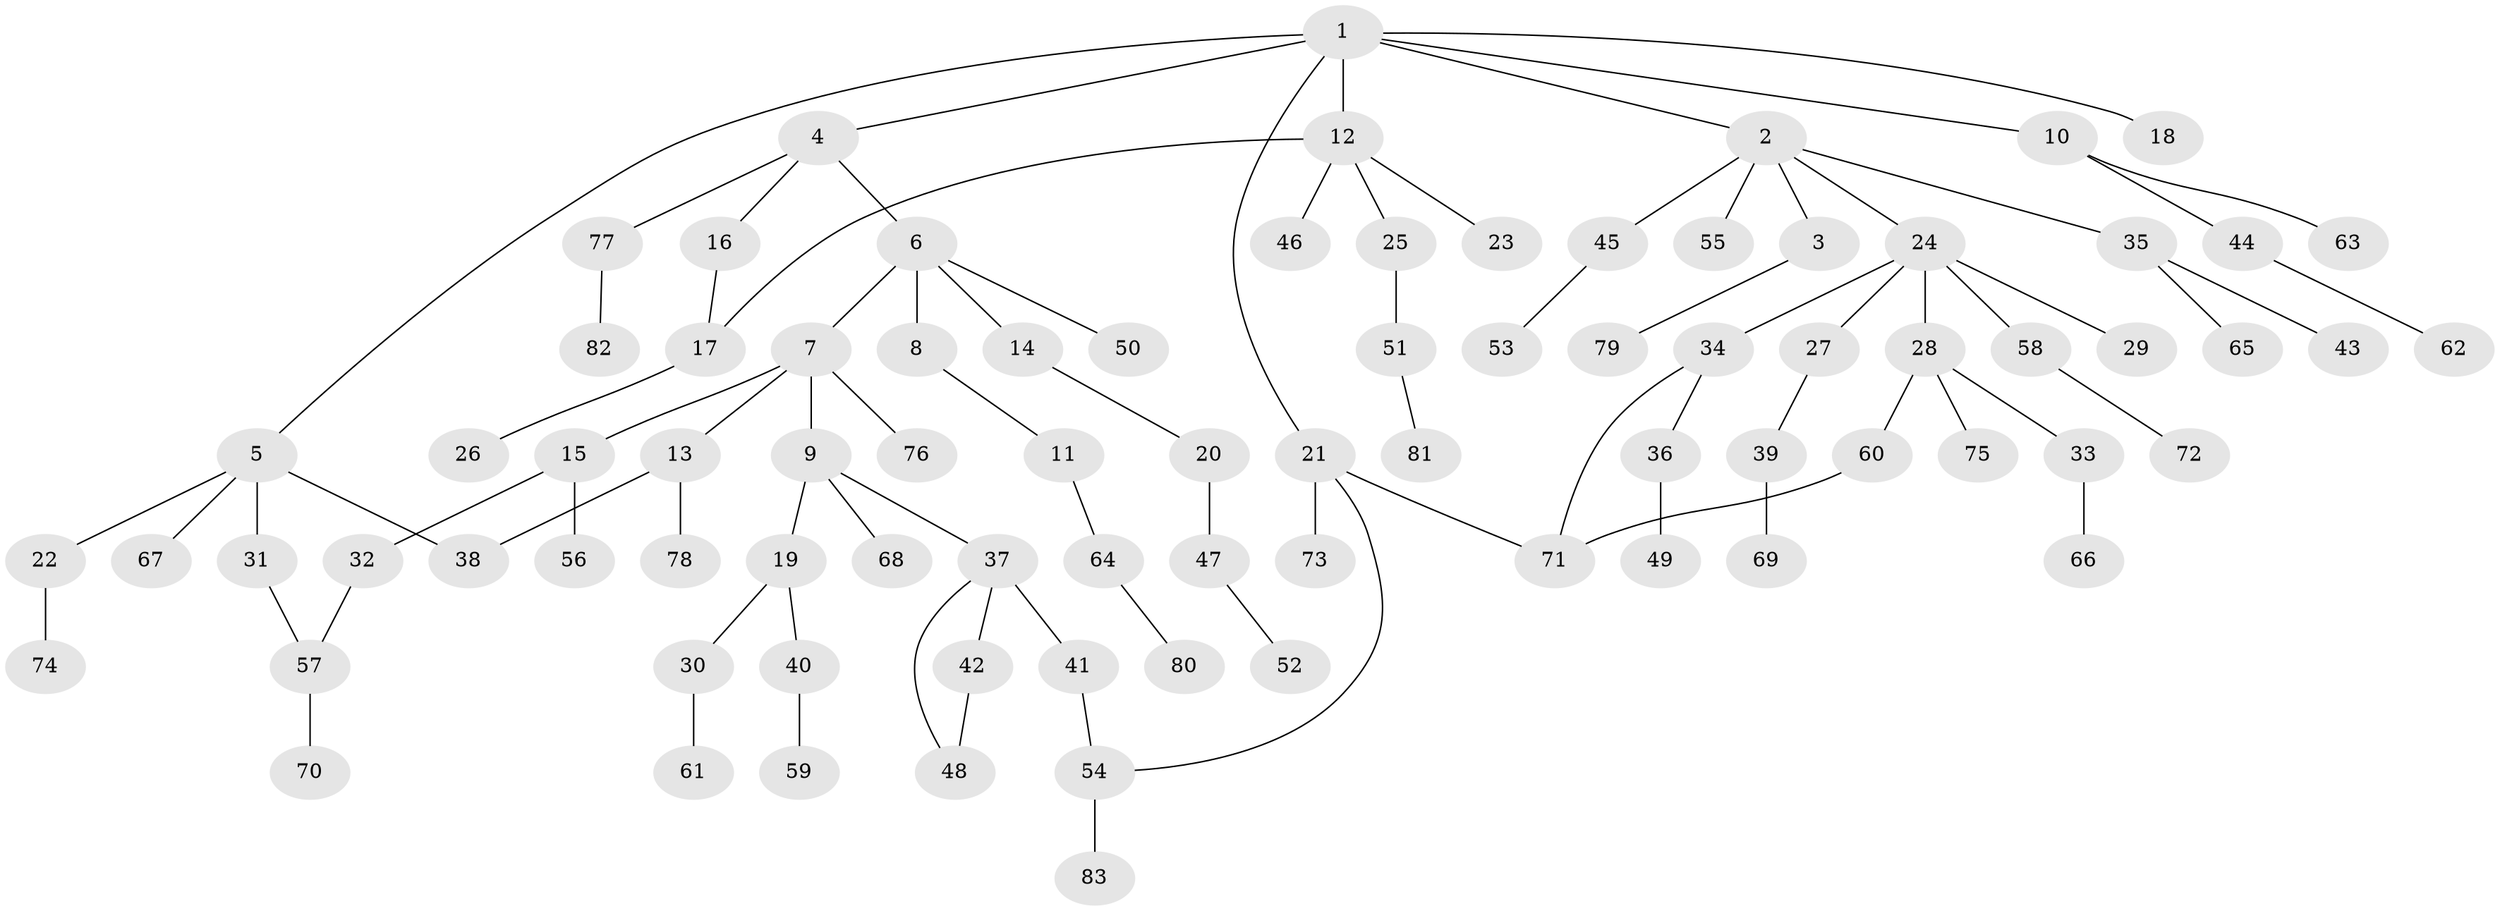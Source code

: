 // Generated by graph-tools (version 1.1) at 2025/49/03/09/25 03:49:26]
// undirected, 83 vertices, 89 edges
graph export_dot {
graph [start="1"]
  node [color=gray90,style=filled];
  1;
  2;
  3;
  4;
  5;
  6;
  7;
  8;
  9;
  10;
  11;
  12;
  13;
  14;
  15;
  16;
  17;
  18;
  19;
  20;
  21;
  22;
  23;
  24;
  25;
  26;
  27;
  28;
  29;
  30;
  31;
  32;
  33;
  34;
  35;
  36;
  37;
  38;
  39;
  40;
  41;
  42;
  43;
  44;
  45;
  46;
  47;
  48;
  49;
  50;
  51;
  52;
  53;
  54;
  55;
  56;
  57;
  58;
  59;
  60;
  61;
  62;
  63;
  64;
  65;
  66;
  67;
  68;
  69;
  70;
  71;
  72;
  73;
  74;
  75;
  76;
  77;
  78;
  79;
  80;
  81;
  82;
  83;
  1 -- 2;
  1 -- 4;
  1 -- 5;
  1 -- 10;
  1 -- 12;
  1 -- 18;
  1 -- 21;
  2 -- 3;
  2 -- 24;
  2 -- 35;
  2 -- 45;
  2 -- 55;
  3 -- 79;
  4 -- 6;
  4 -- 16;
  4 -- 77;
  5 -- 22;
  5 -- 31;
  5 -- 67;
  5 -- 38;
  6 -- 7;
  6 -- 8;
  6 -- 14;
  6 -- 50;
  7 -- 9;
  7 -- 13;
  7 -- 15;
  7 -- 76;
  8 -- 11;
  9 -- 19;
  9 -- 37;
  9 -- 68;
  10 -- 44;
  10 -- 63;
  11 -- 64;
  12 -- 17;
  12 -- 23;
  12 -- 25;
  12 -- 46;
  13 -- 38;
  13 -- 78;
  14 -- 20;
  15 -- 32;
  15 -- 56;
  16 -- 17;
  17 -- 26;
  19 -- 30;
  19 -- 40;
  20 -- 47;
  21 -- 54;
  21 -- 71;
  21 -- 73;
  22 -- 74;
  24 -- 27;
  24 -- 28;
  24 -- 29;
  24 -- 34;
  24 -- 58;
  25 -- 51;
  27 -- 39;
  28 -- 33;
  28 -- 60;
  28 -- 75;
  30 -- 61;
  31 -- 57;
  32 -- 57;
  33 -- 66;
  34 -- 36;
  34 -- 71;
  35 -- 43;
  35 -- 65;
  36 -- 49;
  37 -- 41;
  37 -- 42;
  37 -- 48;
  39 -- 69;
  40 -- 59;
  41 -- 54;
  42 -- 48;
  44 -- 62;
  45 -- 53;
  47 -- 52;
  51 -- 81;
  54 -- 83;
  57 -- 70;
  58 -- 72;
  60 -- 71;
  64 -- 80;
  77 -- 82;
}
